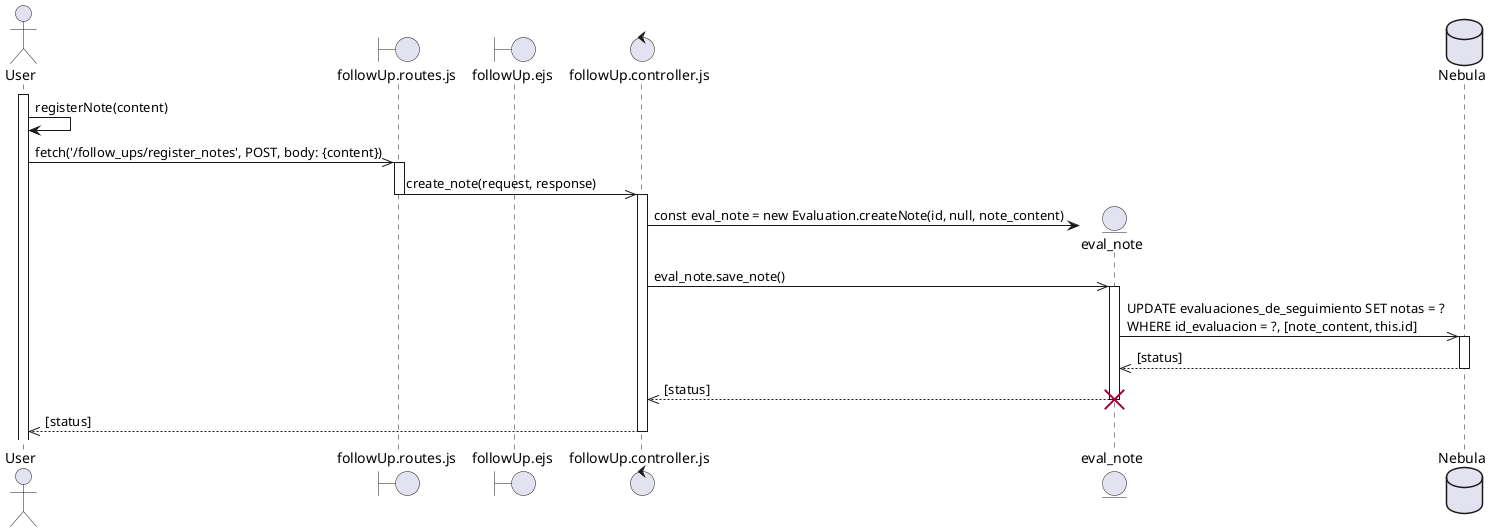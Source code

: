 @startuml Register Followup notes
actor User as u
boundary followUp.routes.js as fr
boundary followUp.ejs as fe
control followUp.controller.js as fc

activate u
u -> u : registerNote(content)
u ->> fr : fetch('/follow_ups/register_notes', POST, body: {content})
activate fr
fr ->> fc : create_note(request, response)
deactivate fr
activate fc
create entity eval_note as en
fc -> en : const eval_note = new Evaluation.createNote(id, null, note_content)
fc ->> en : eval_note.save_note()
activate en

database Nebula as db

en ->> db : UPDATE evaluaciones_de_seguimiento SET notas = ? \nWHERE id_evaluacion = ?, [note_content, this.id]
activate db
db -->> en : [status]
deactivate db
en -->> fc : [status]
deactivate en
destroy en
fc -->> u : [status]
deactivate fc

database Nebula as db

@enduml